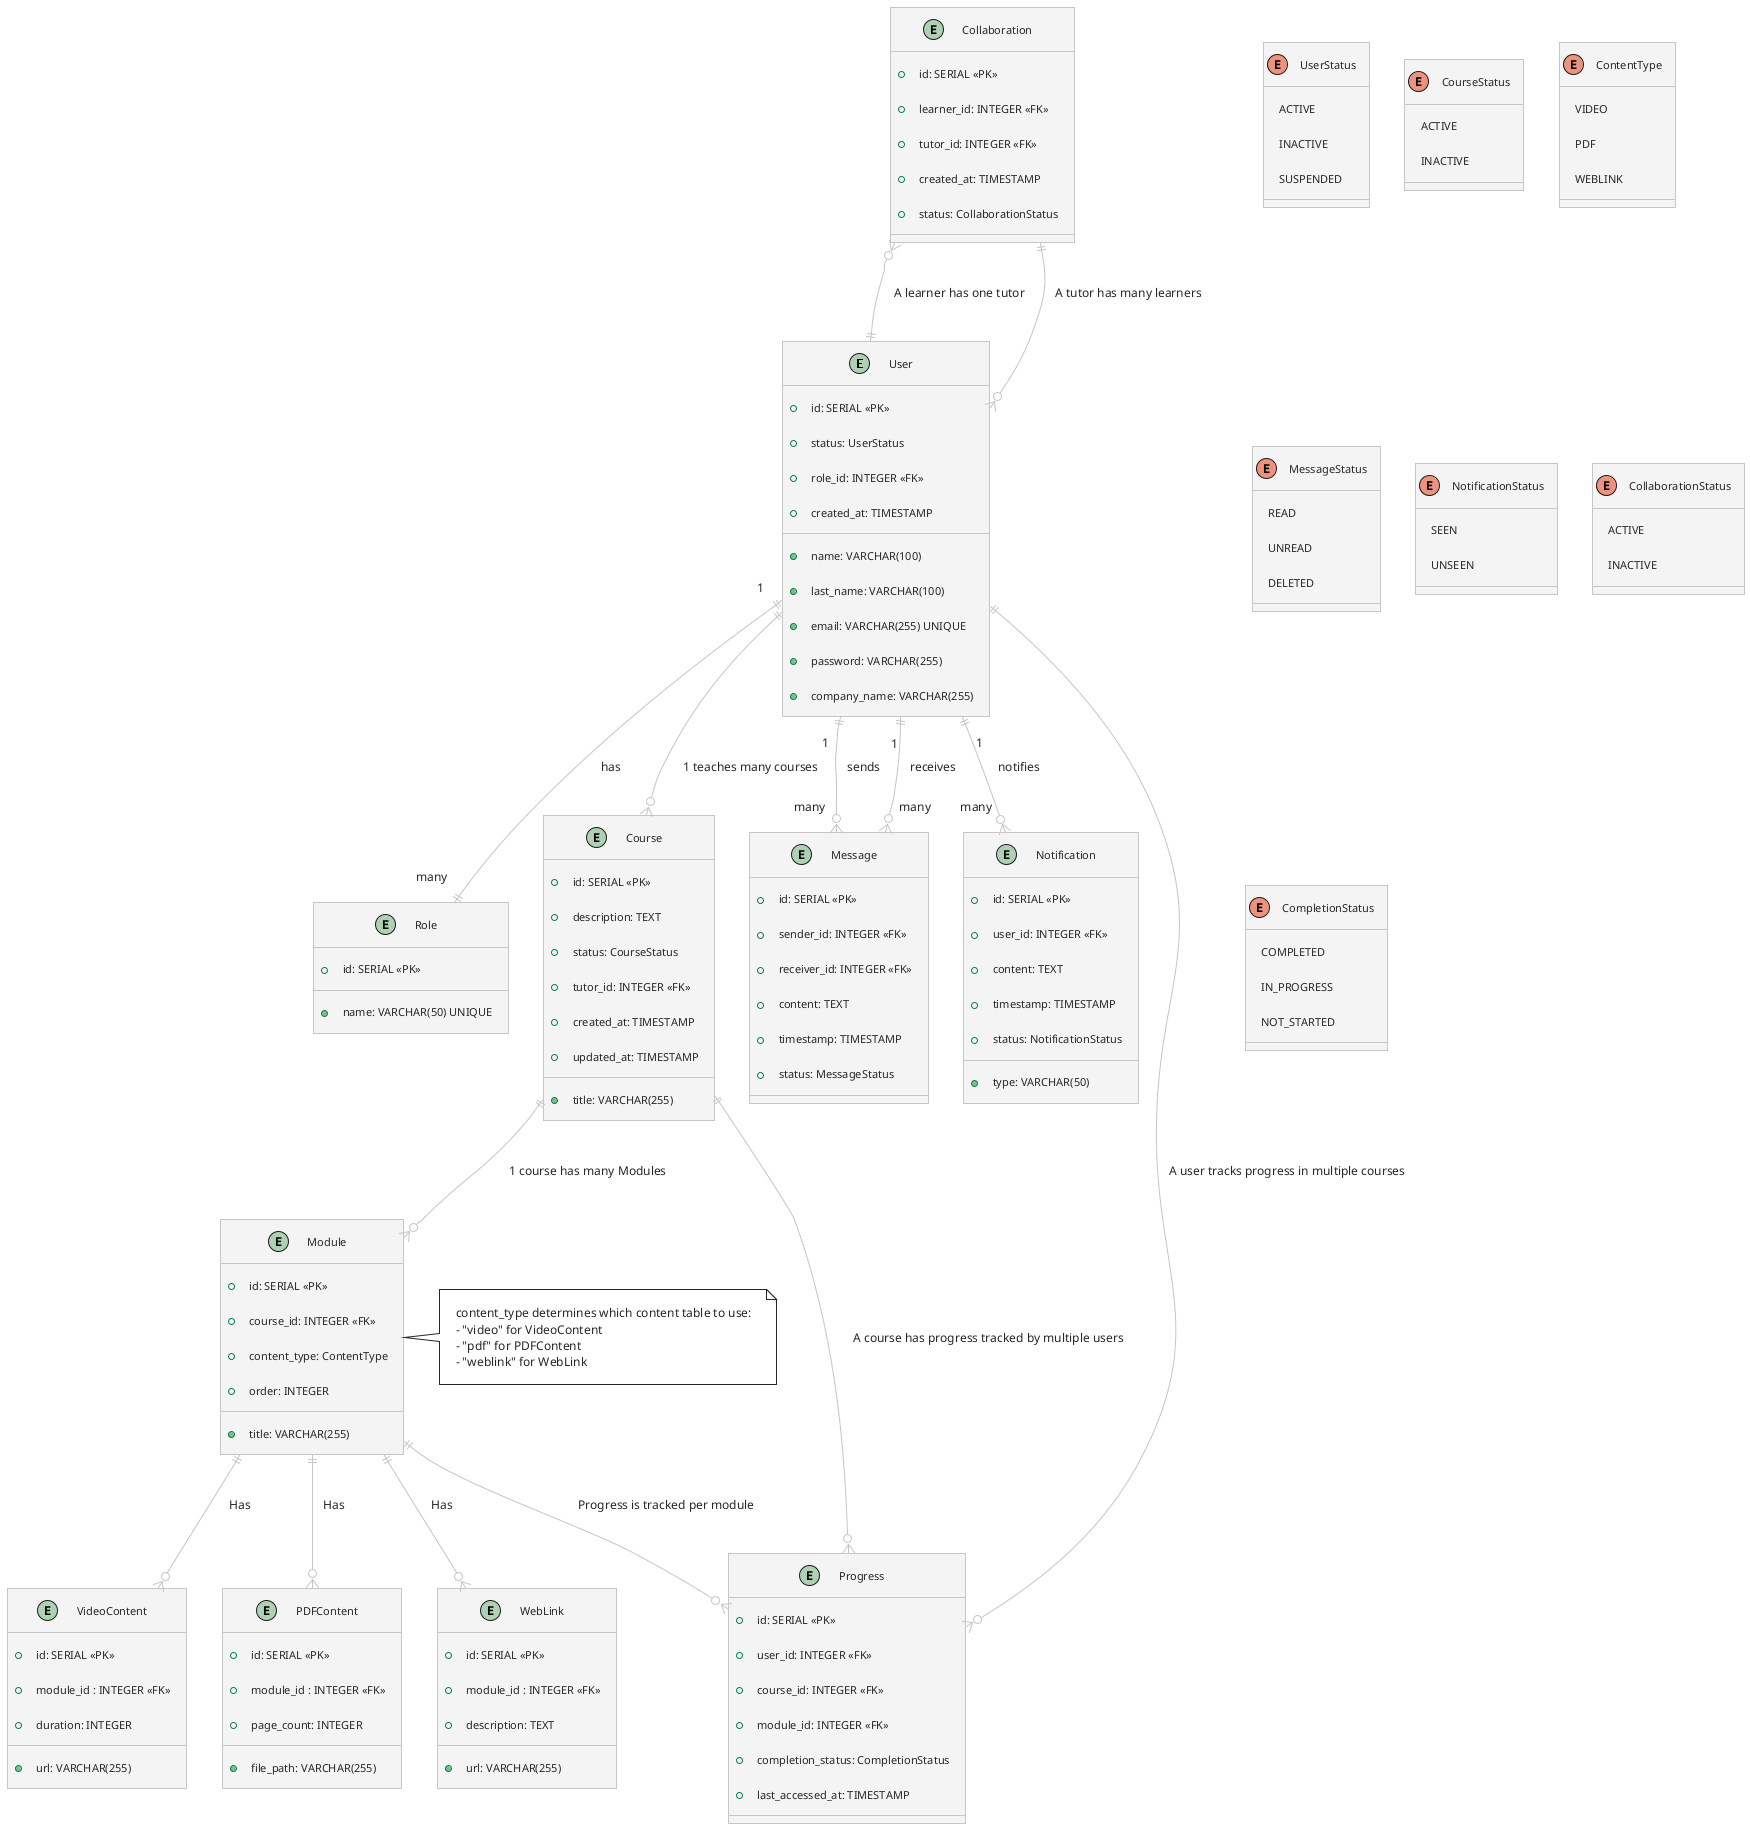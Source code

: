 @startuml "Optimized PostgreSQL Schema with Content Type Association"
!theme carbon-gray

entity User {
  +id: SERIAL <<PK>>
  +name: VARCHAR(100)
  +last_name: VARCHAR(100)
  +email: VARCHAR(255) UNIQUE
  +password: VARCHAR(255)
  +status: UserStatus
  +company_name: VARCHAR(255)
  +role_id: INTEGER <<FK>>
  +created_at: TIMESTAMP
}

entity Role {
  +id: SERIAL <<PK>>
  +name: VARCHAR(50) UNIQUE
}

entity Course {
  +id: SERIAL <<PK>>
  +title: VARCHAR(255)
  +description: TEXT
  +status: CourseStatus
  +tutor_id: INTEGER <<FK>>
  +created_at: TIMESTAMP
  +updated_at: TIMESTAMP
}

entity Module {
  +id: SERIAL <<PK>>
  +course_id: INTEGER <<FK>>
  +title: VARCHAR(255)
  +content_type: ContentType
  +order: INTEGER
}

entity VideoContent {
  +id: SERIAL <<PK>>
  +module_id : INTEGER <<FK>>
  +url: VARCHAR(255)
  +duration: INTEGER
}

entity PDFContent {
  +id: SERIAL <<PK>>
  +module_id : INTEGER <<FK>>
  +file_path: VARCHAR(255)
  +page_count: INTEGER
}

entity WebLink {
  +id: SERIAL <<PK>>
  +module_id : INTEGER <<FK>>
  +description: TEXT
  +url: VARCHAR(255)
}

entity Message {
  +id: SERIAL <<PK>>
  +sender_id: INTEGER <<FK>>
  +receiver_id: INTEGER <<FK>>
  +content: TEXT
  +timestamp: TIMESTAMP
  +status: MessageStatus
}

entity Notification {
  +id: SERIAL <<PK>>
  +user_id: INTEGER <<FK>>
  +content: TEXT
  +timestamp: TIMESTAMP
  +status: NotificationStatus
  +type: VARCHAR(50)
}

entity Collaboration {
  +id: SERIAL <<PK>>
  +learner_id: INTEGER <<FK>>
  +tutor_id: INTEGER <<FK>>
  +created_at: TIMESTAMP
  +status: CollaborationStatus
}

entity Progress {
  +id: SERIAL <<PK>>
  +user_id: INTEGER <<FK>>
  +course_id: INTEGER <<FK>>
  +module_id: INTEGER <<FK>>
  +completion_status: CompletionStatus
  +last_accessed_at: TIMESTAMP 
}

enum UserStatus {
  ACTIVE
  INACTIVE
  SUSPENDED
}

enum CourseStatus {
  ACTIVE
  INACTIVE
}

enum ContentType {
  VIDEO
  PDF
  WEBLINK
}

enum MessageStatus {
  READ
  UNREAD
  DELETED
}

enum NotificationStatus {
  SEEN
  UNSEEN
}

enum CollaborationStatus {
  ACTIVE
  INACTIVE
}

enum CompletionStatus {
  COMPLETED
  IN_PROGRESS
  NOT_STARTED
}

User ||--o{ Progress : "A user tracks progress in multiple courses"
Course ||--o{ Progress : "A course has progress tracked by multiple users"
Module ||--o{ Progress : "Progress is tracked per module"

User ||--|| Role : "1" has "many"
User ||--o{ Message : "1" sends "many"
User ||--o{ Message : "1" receives "many"
User ||--o{ Notification : "1" notifies "many"
User ||--o{ Course : "1 teaches many courses"

Course ||--o{ Module : "1 course has many Modules" 

Collaboration }o--|| User : "A learner has one tutor"
Collaboration ||--o{ User : "A tutor has many learners"

Module ||--o{ VideoContent : "Has"
Module ||--o{ PDFContent : "Has"
Module ||--o{ WebLink : "Has"

note right of Module
content_type determines which content table to use:
- "video" for VideoContent
- "pdf" for PDFContent
- "weblink" for WebLink
end note

@enduml